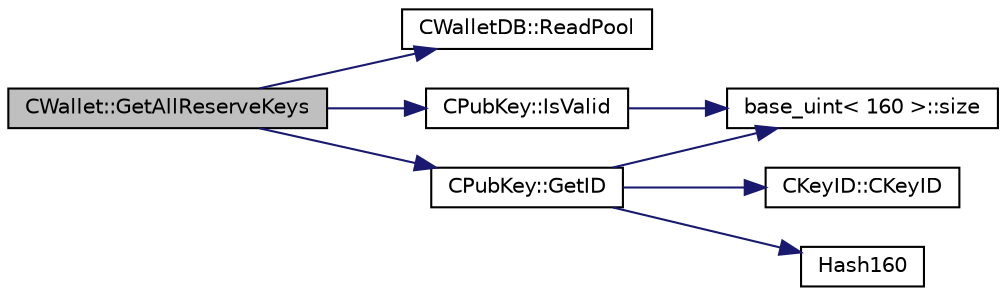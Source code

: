 digraph "CWallet::GetAllReserveKeys"
{
  edge [fontname="Helvetica",fontsize="10",labelfontname="Helvetica",labelfontsize="10"];
  node [fontname="Helvetica",fontsize="10",shape=record];
  rankdir="LR";
  Node1305 [label="CWallet::GetAllReserveKeys",height=0.2,width=0.4,color="black", fillcolor="grey75", style="filled", fontcolor="black"];
  Node1305 -> Node1306 [color="midnightblue",fontsize="10",style="solid",fontname="Helvetica"];
  Node1306 [label="CWalletDB::ReadPool",height=0.2,width=0.4,color="black", fillcolor="white", style="filled",URL="$d4/d90/class_c_wallet_d_b.html#a6a03927cf247314ccd9b285139de0bd1"];
  Node1305 -> Node1307 [color="midnightblue",fontsize="10",style="solid",fontname="Helvetica"];
  Node1307 [label="CPubKey::IsValid",height=0.2,width=0.4,color="black", fillcolor="white", style="filled",URL="$da/d4e/class_c_pub_key.html#a4fa94293cf8577fd039b9a133f6c7f30"];
  Node1307 -> Node1308 [color="midnightblue",fontsize="10",style="solid",fontname="Helvetica"];
  Node1308 [label="base_uint\< 160 \>::size",height=0.2,width=0.4,color="black", fillcolor="white", style="filled",URL="$da/df7/classbase__uint.html#a1f49b034e686269601ea89b0319b8004"];
  Node1305 -> Node1309 [color="midnightblue",fontsize="10",style="solid",fontname="Helvetica"];
  Node1309 [label="CPubKey::GetID",height=0.2,width=0.4,color="black", fillcolor="white", style="filled",URL="$da/d4e/class_c_pub_key.html#a2675f7e6f72eff68e7a5227289feb021"];
  Node1309 -> Node1310 [color="midnightblue",fontsize="10",style="solid",fontname="Helvetica"];
  Node1310 [label="CKeyID::CKeyID",height=0.2,width=0.4,color="black", fillcolor="white", style="filled",URL="$dd/d88/class_c_key_i_d.html#a01dbd3c37820a2ffe89d106c6a7cf53d"];
  Node1309 -> Node1311 [color="midnightblue",fontsize="10",style="solid",fontname="Helvetica"];
  Node1311 [label="Hash160",height=0.2,width=0.4,color="black", fillcolor="white", style="filled",URL="$db/dfb/hash_8h.html#a4490f70ddae16e9e48460a0416a48a6b"];
  Node1309 -> Node1308 [color="midnightblue",fontsize="10",style="solid",fontname="Helvetica"];
}
